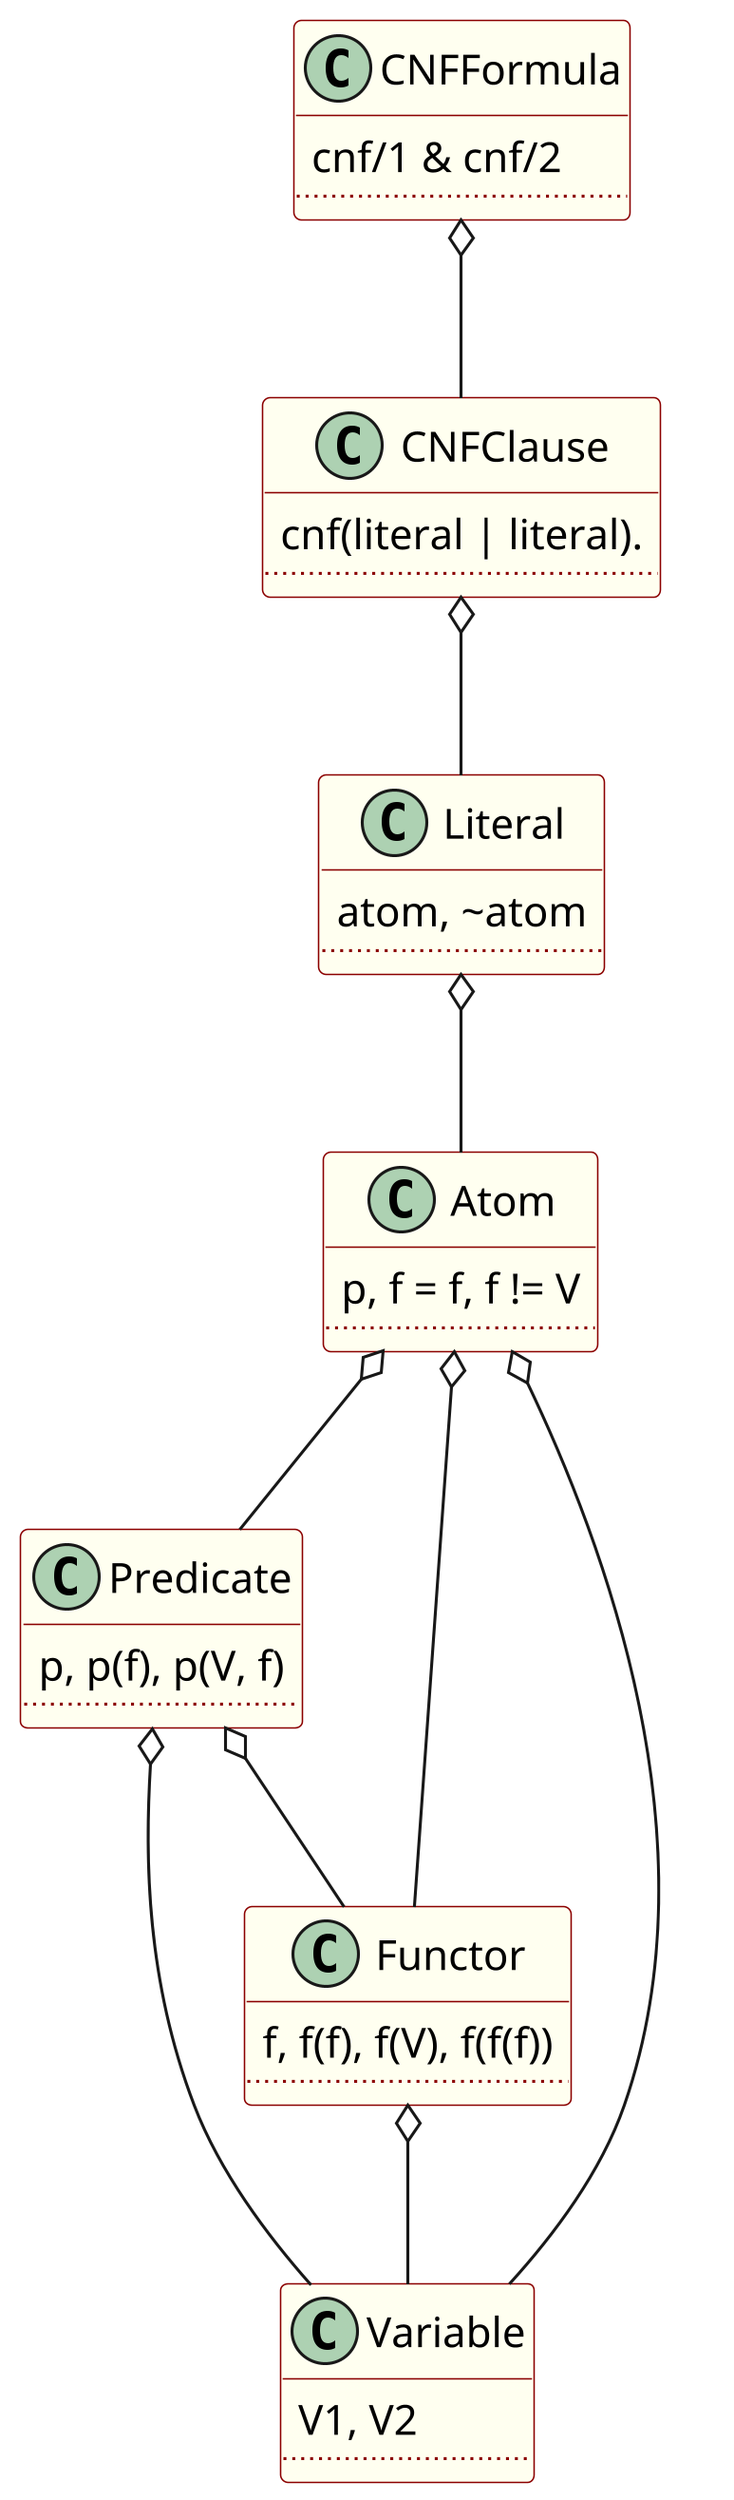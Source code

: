 @startuml
skinparam dpi 300

skinparam class {
  backgroundColor Ivory
  borderColor DarkRed
}

/' AstElement <|-- FolElement '/

CNFFormula o-- CNFClause
CNFClause o-- Literal
Literal o-- Atom
Atom o-- Predicate
Atom o-- Variable
Predicate o-- Variable
Predicate o-- Functor
Functor --o Atom
Functor o-- Variable

class CNFFormula {
	cnf/1 & cnf/2
	..
}

class CNFClause {
	cnf(literal | literal).
	..
}

class Literal {
	atom, ~atom
	..
}

class Atom {
	p, f = f, f != V
	..
}

class Predicate {
	p, p(f), p(V, f)
	..
}

class Functor {
	f, f(f), f(V), f(f(f))
	..
}

class Variable {
	V1, V2
	..
}
@enduml
